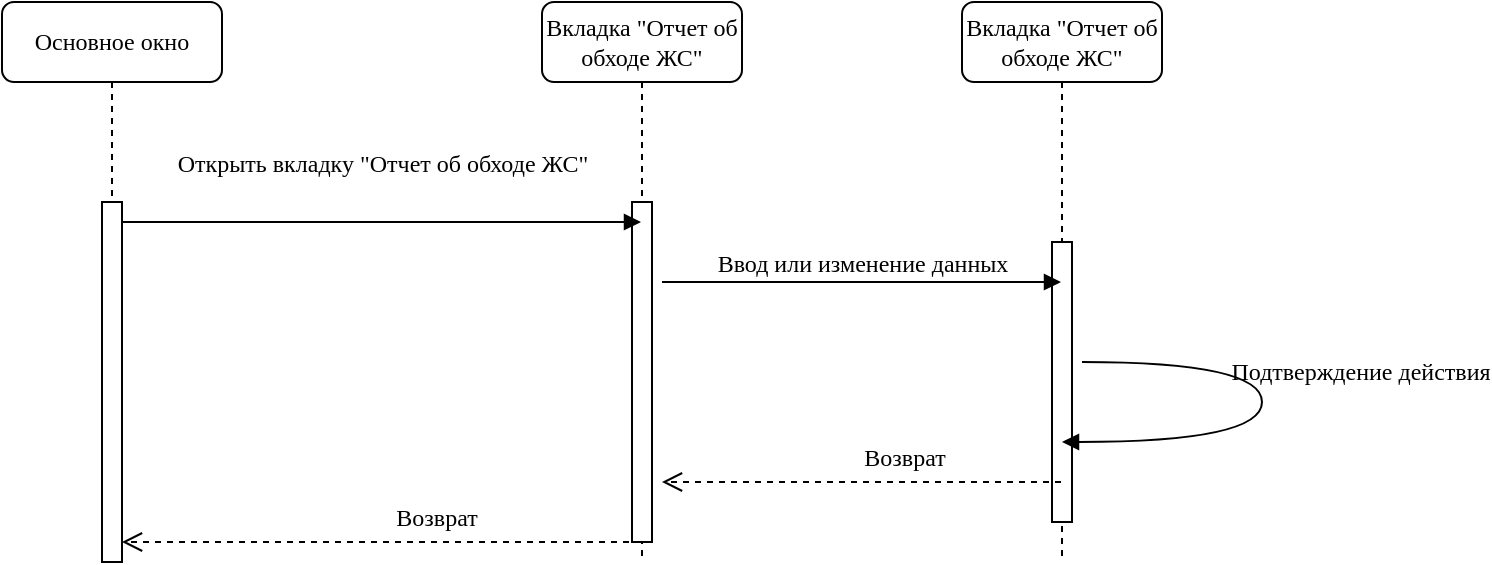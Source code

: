 <mxfile version="23.1.5" type="device">
  <diagram name="Page-1" id="13e1069c-82ec-6db2-03f1-153e76fe0fe0">
    <mxGraphModel dx="1178" dy="790" grid="1" gridSize="10" guides="1" tooltips="1" connect="1" arrows="1" fold="1" page="1" pageScale="1" pageWidth="1100" pageHeight="850" background="none" math="0" shadow="0">
      <root>
        <mxCell id="0" />
        <mxCell id="1" parent="0" />
        <mxCell id="sbXR1j_JwqNvKwuRz6ZL-1" value="Вкладка &quot;Отчет об обходе ЖС&quot;" style="shape=umlLifeline;perimeter=lifelinePerimeter;whiteSpace=wrap;html=1;container=1;collapsible=0;recursiveResize=0;outlineConnect=0;rounded=1;shadow=0;comic=0;labelBackgroundColor=none;strokeWidth=1;fontFamily=Verdana;fontSize=12;align=center;" vertex="1" parent="1">
          <mxGeometry x="380" y="100" width="100" height="280" as="geometry" />
        </mxCell>
        <mxCell id="sbXR1j_JwqNvKwuRz6ZL-2" value="" style="html=1;points=[];perimeter=orthogonalPerimeter;rounded=0;shadow=0;comic=0;labelBackgroundColor=none;strokeWidth=1;fontFamily=Verdana;fontSize=12;align=center;" vertex="1" parent="sbXR1j_JwqNvKwuRz6ZL-1">
          <mxGeometry x="45" y="100" width="10" height="170" as="geometry" />
        </mxCell>
        <mxCell id="sbXR1j_JwqNvKwuRz6ZL-3" value="Вкладка &quot;Отчет об обходе ЖС&quot;" style="shape=umlLifeline;perimeter=lifelinePerimeter;whiteSpace=wrap;html=1;container=1;collapsible=0;recursiveResize=0;outlineConnect=0;rounded=1;shadow=0;comic=0;labelBackgroundColor=none;strokeWidth=1;fontFamily=Verdana;fontSize=12;align=center;" vertex="1" parent="1">
          <mxGeometry x="590" y="100" width="100" height="280" as="geometry" />
        </mxCell>
        <mxCell id="sbXR1j_JwqNvKwuRz6ZL-4" value="" style="html=1;points=[];perimeter=orthogonalPerimeter;rounded=0;shadow=0;comic=0;labelBackgroundColor=none;strokeWidth=1;fontFamily=Verdana;fontSize=12;align=center;" vertex="1" parent="sbXR1j_JwqNvKwuRz6ZL-3">
          <mxGeometry x="45" y="120" width="10" height="140" as="geometry" />
        </mxCell>
        <mxCell id="sbXR1j_JwqNvKwuRz6ZL-5" value="Основное окно " style="shape=umlLifeline;perimeter=lifelinePerimeter;whiteSpace=wrap;html=1;container=1;collapsible=0;recursiveResize=0;outlineConnect=0;rounded=1;shadow=0;comic=0;labelBackgroundColor=none;strokeWidth=1;fontFamily=Verdana;fontSize=12;align=center;" vertex="1" parent="1">
          <mxGeometry x="110" y="100" width="110" height="280" as="geometry" />
        </mxCell>
        <mxCell id="sbXR1j_JwqNvKwuRz6ZL-6" value="" style="html=1;points=[];perimeter=orthogonalPerimeter;rounded=0;shadow=0;comic=0;labelBackgroundColor=none;strokeWidth=1;fontFamily=Verdana;fontSize=12;align=center;" vertex="1" parent="sbXR1j_JwqNvKwuRz6ZL-5">
          <mxGeometry x="50" y="100" width="10" height="180" as="geometry" />
        </mxCell>
        <mxCell id="sbXR1j_JwqNvKwuRz6ZL-7" value="Открыть вкладку &quot;Отчет об обходе ЖС&quot;" style="html=1;verticalAlign=bottom;endArrow=block;labelBackgroundColor=none;fontFamily=Verdana;fontSize=12;edgeStyle=elbowEdgeStyle;elbow=vertical;" edge="1" parent="1" target="sbXR1j_JwqNvKwuRz6ZL-1">
          <mxGeometry x="0.002" y="20" relative="1" as="geometry">
            <mxPoint x="170" y="210" as="sourcePoint" />
            <mxPoint x="305" y="210" as="targetPoint" />
            <Array as="points">
              <mxPoint x="240" y="210" />
            </Array>
            <mxPoint as="offset" />
          </mxGeometry>
        </mxCell>
        <mxCell id="sbXR1j_JwqNvKwuRz6ZL-8" value="Возврат" style="html=1;verticalAlign=bottom;endArrow=open;dashed=1;endSize=8;labelBackgroundColor=none;fontFamily=Verdana;fontSize=12;" edge="1" parent="1" source="sbXR1j_JwqNvKwuRz6ZL-1">
          <mxGeometry x="-0.197" y="-3" relative="1" as="geometry">
            <mxPoint x="170" y="370.0" as="targetPoint" />
            <mxPoint x="390" y="370" as="sourcePoint" />
            <Array as="points" />
            <mxPoint x="1" as="offset" />
          </mxGeometry>
        </mxCell>
        <mxCell id="sbXR1j_JwqNvKwuRz6ZL-9" value="Возврат" style="html=1;verticalAlign=bottom;endArrow=open;dashed=1;endSize=8;labelBackgroundColor=none;fontFamily=Verdana;fontSize=12;" edge="1" parent="1" source="sbXR1j_JwqNvKwuRz6ZL-3">
          <mxGeometry x="-0.197" y="-3" relative="1" as="geometry">
            <mxPoint x="440" y="340" as="targetPoint" />
            <mxPoint x="610" y="340" as="sourcePoint" />
            <Array as="points" />
            <mxPoint x="1" as="offset" />
          </mxGeometry>
        </mxCell>
        <mxCell id="sbXR1j_JwqNvKwuRz6ZL-10" value="Ввод или изменение данных" style="html=1;verticalAlign=bottom;endArrow=block;labelBackgroundColor=none;fontFamily=Verdana;fontSize=12;edgeStyle=elbowEdgeStyle;elbow=vertical;" edge="1" parent="1" target="sbXR1j_JwqNvKwuRz6ZL-3">
          <mxGeometry relative="1" as="geometry">
            <mxPoint x="440" y="240" as="sourcePoint" />
            <Array as="points" />
            <mxPoint x="605" y="239.5" as="targetPoint" />
          </mxGeometry>
        </mxCell>
        <mxCell id="sbXR1j_JwqNvKwuRz6ZL-11" value="&lt;div&gt;Подтверждение действия&lt;/div&gt;" style="html=1;verticalAlign=bottom;endArrow=block;labelBackgroundColor=none;fontFamily=Verdana;fontSize=12;elbow=vertical;edgeStyle=orthogonalEdgeStyle;curved=1;" edge="1" parent="1" target="sbXR1j_JwqNvKwuRz6ZL-3">
          <mxGeometry x="-0.166" y="28" relative="1" as="geometry">
            <mxPoint x="650" y="280" as="sourcePoint" />
            <mxPoint x="980" y="340" as="targetPoint" />
            <Array as="points">
              <mxPoint x="740" y="280" />
              <mxPoint x="740" y="320" />
            </Array>
            <mxPoint x="21" y="8" as="offset" />
          </mxGeometry>
        </mxCell>
      </root>
    </mxGraphModel>
  </diagram>
</mxfile>
